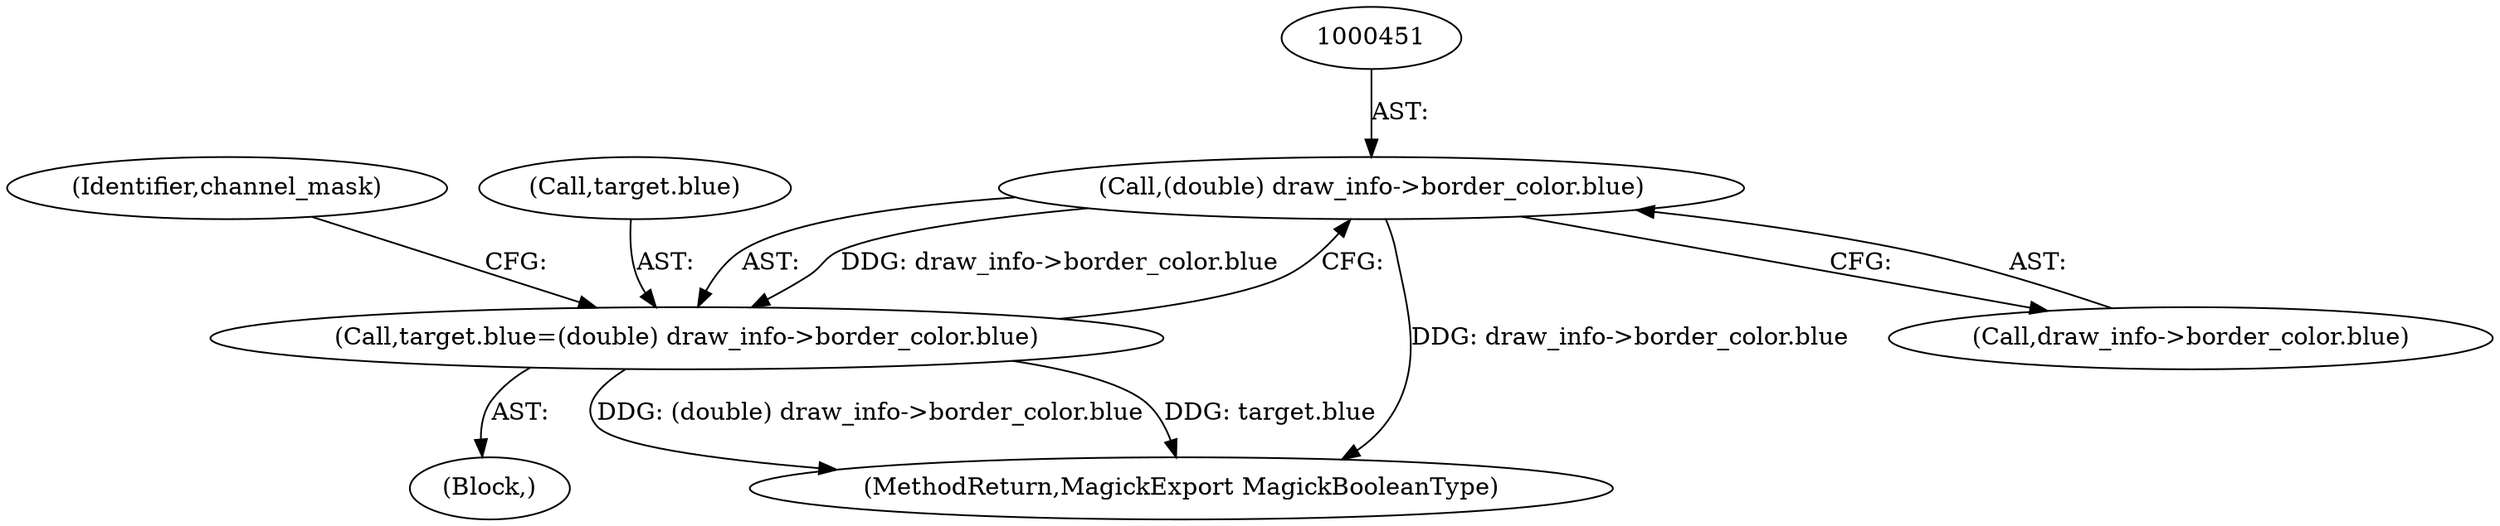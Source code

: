digraph "0_ImageMagick_726812fa2fa7ce16bcf58f6e115f65427a1c0950_2@pointer" {
"1000450" [label="(Call,(double) draw_info->border_color.blue)"];
"1000446" [label="(Call,target.blue=(double) draw_info->border_color.blue)"];
"1000458" [label="(Identifier,channel_mask)"];
"1000447" [label="(Call,target.blue)"];
"1000423" [label="(Block,)"];
"1000450" [label="(Call,(double) draw_info->border_color.blue)"];
"1001629" [label="(MethodReturn,MagickExport MagickBooleanType)"];
"1000446" [label="(Call,target.blue=(double) draw_info->border_color.blue)"];
"1000452" [label="(Call,draw_info->border_color.blue)"];
"1000450" -> "1000446"  [label="AST: "];
"1000450" -> "1000452"  [label="CFG: "];
"1000451" -> "1000450"  [label="AST: "];
"1000452" -> "1000450"  [label="AST: "];
"1000446" -> "1000450"  [label="CFG: "];
"1000450" -> "1001629"  [label="DDG: draw_info->border_color.blue"];
"1000450" -> "1000446"  [label="DDG: draw_info->border_color.blue"];
"1000446" -> "1000423"  [label="AST: "];
"1000447" -> "1000446"  [label="AST: "];
"1000458" -> "1000446"  [label="CFG: "];
"1000446" -> "1001629"  [label="DDG: (double) draw_info->border_color.blue"];
"1000446" -> "1001629"  [label="DDG: target.blue"];
}
